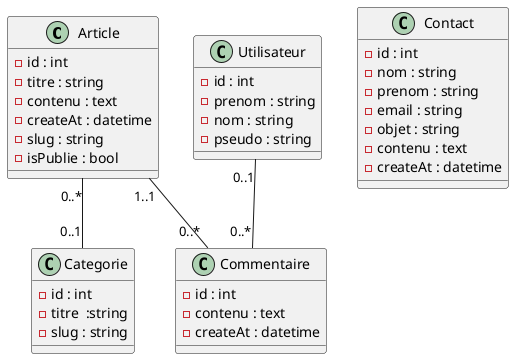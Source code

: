 @startuml



class Article {
- id : int
- titre : string
- contenu : text
- createAt : datetime
- slug : string
- isPublie : bool
}

class Categorie {
- id : int
- titre  :string
- slug : string
}

class Utilisateur {
- id : int
- prenom : string
- nom : string
- pseudo : string
}

class Commentaire {
- id : int
- contenu : text
- createAt : datetime
}

class Contact {
- id : int
- nom : string
- prenom : string
- email : string
- objet : string
- contenu : text
- createAt : datetime
}


Article "0..*" -- "0..1" Categorie
Article "1..1" -- "0..*" Commentaire
Utilisateur "0..1" -- "0..*" Commentaire


@enduml